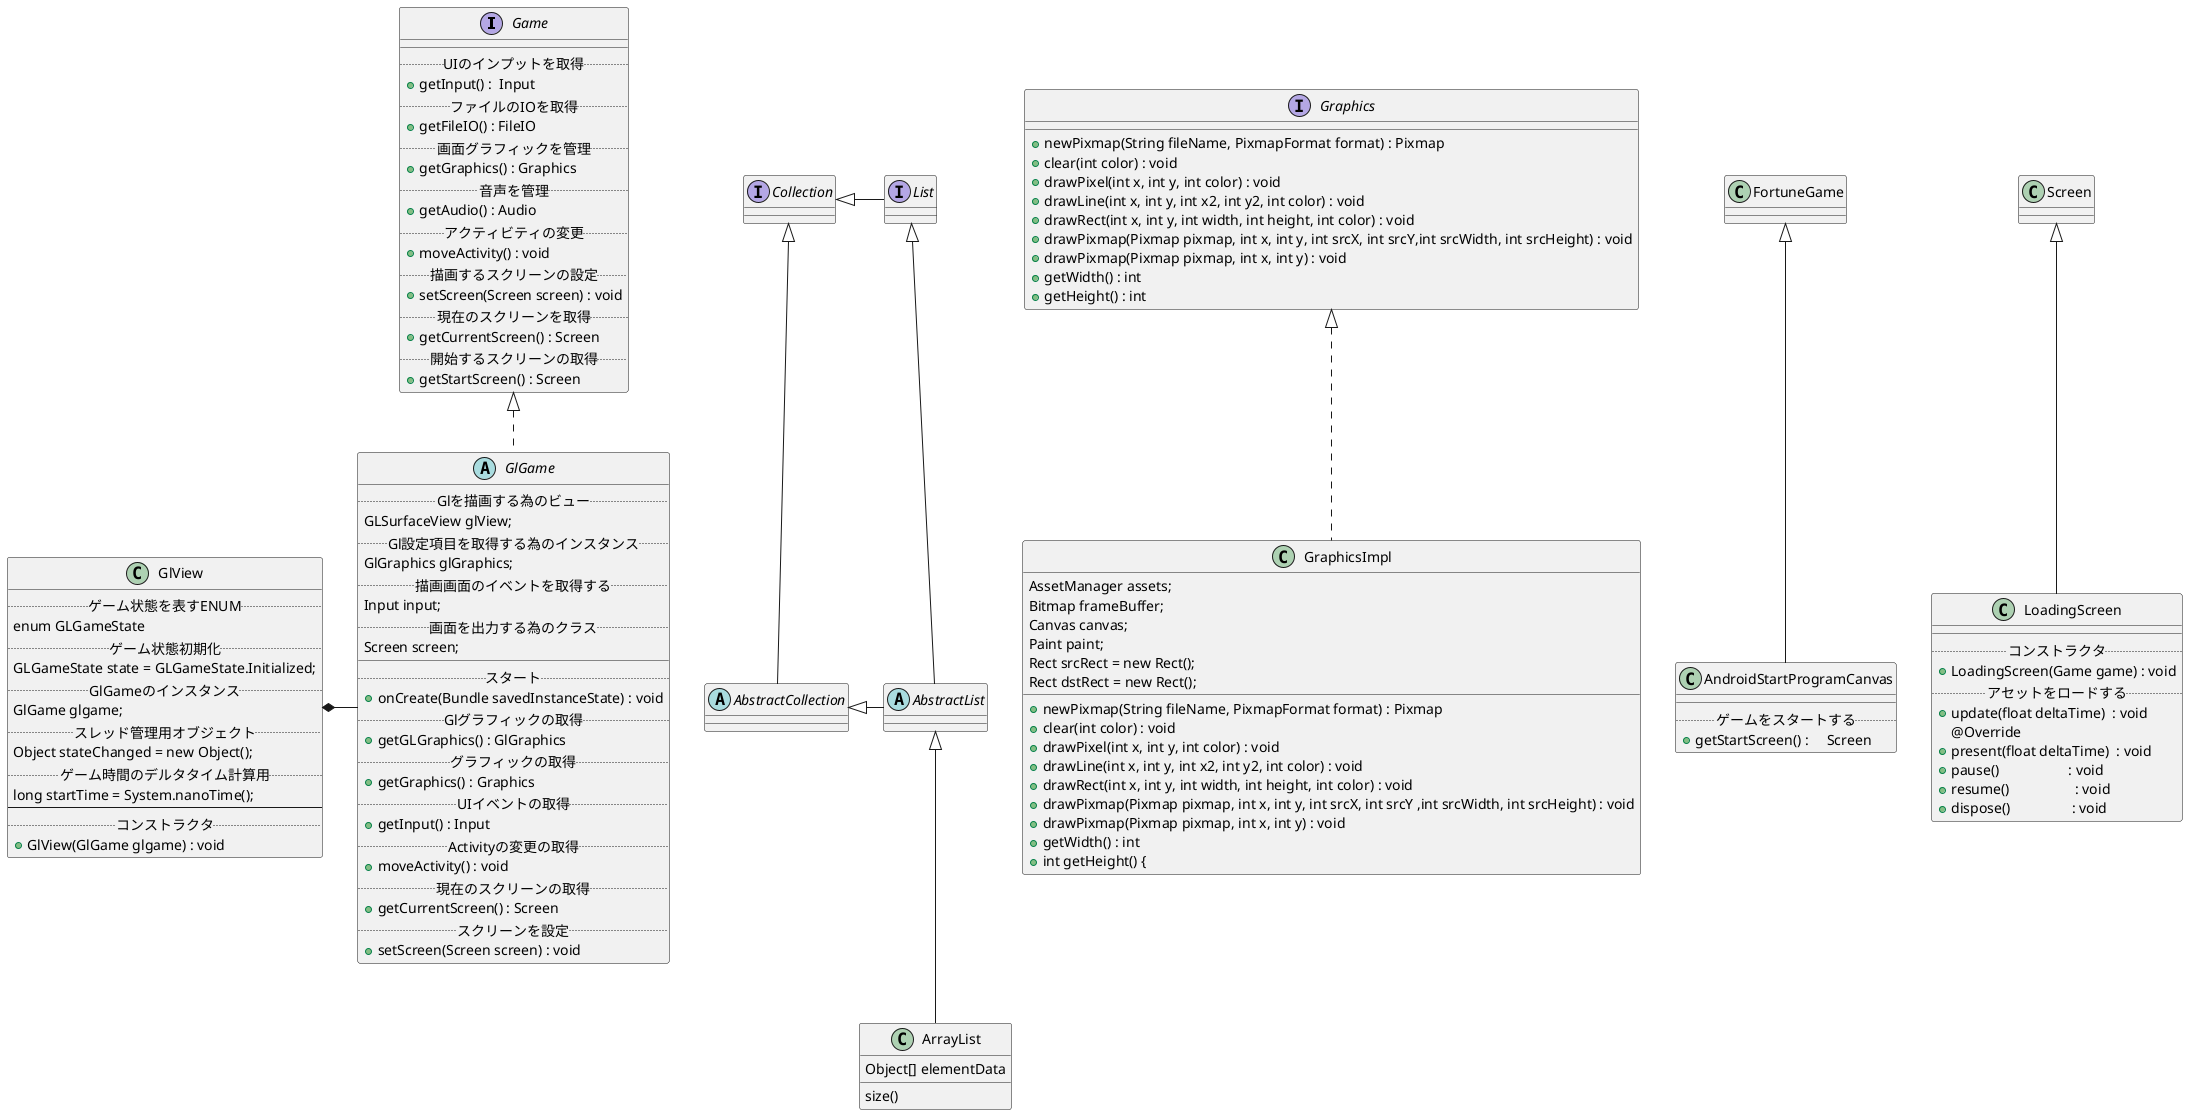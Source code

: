 @startuml


interface Game{
    __
    .. UIのインプットを取得 ..
    + getInput() :  Input
    .. ファイルのIOを取得 ..
    + getFileIO() : FileIO
    .. 画面グラフィックを管理 ..
    + getGraphics() : Graphics
    .. 音声を管理 ..
    + getAudio() : Audio
    .. アクティビティの変更 ..
    + moveActivity() : void
    .. 描画するスクリーンの設定 ..
    + setScreen(Screen screen) : void
    .. 現在のスクリーンを取得 ..
    + getCurrentScreen() : Screen
    .. 開始するスクリーンの取得 ..
    + getStartScreen() : Screen
}

abstract class GlGame{
    .. Glを描画する為のビュー ..
    GLSurfaceView glView;
    .. Gl設定項目を取得する為のインスタンス ..
    GlGraphics glGraphics;
    .. 描画画面のイベントを取得する ..
    Input input;
    .. 画面を出力する為のクラス ..
    Screen screen;
    __
    .. スタート ..
    + onCreate(Bundle savedInstanceState) : void
    .. Glグラフィックの取得 ..
    + getGLGraphics() : GlGraphics
    .. グラフィックの取得 ..
    + getGraphics() : Graphics
    .. UIイベントの取得 ..
    + getInput() : Input
    .. Activityの変更の取得 ..
    + moveActivity() : void
    .. 現在のスクリーンの取得 ..
    + getCurrentScreen() : Screen
    .. スクリーンを設定 ..
    + setScreen(Screen screen) : void
}


interface Graphics{
    + newPixmap(String fileName, PixmapFormat format) : Pixmap
    + clear(int color) : void
    + drawPixel(int x, int y, int color) : void
    + drawLine(int x, int y, int x2, int y2, int color) : void
    + drawRect(int x, int y, int width, int height, int color) : void
    + drawPixmap(Pixmap pixmap, int x, int y, int srcX, int srcY,int srcWidth, int srcHeight) : void
    + drawPixmap(Pixmap pixmap, int x, int y) : void
    + getWidth() : int
    + getHeight() : int
}

class GraphicsImpl {
    AssetManager assets;
    Bitmap frameBuffer;
    Canvas canvas;
    Paint paint;
    Rect srcRect = new Rect();
    Rect dstRect = new Rect();
    __
    + newPixmap(String fileName, PixmapFormat format) : Pixmap
    + clear(int color) : void
    + drawPixel(int x, int y, int color) : void
    + drawLine(int x, int y, int x2, int y2, int color) : void
    + drawRect(int x, int y, int width, int height, int color) : void
    + drawPixmap(Pixmap pixmap, int x, int y, int srcX, int srcY ,int srcWidth, int srcHeight) : void
    + drawPixmap(Pixmap pixmap, int x, int y) : void
    + getWidth() : int
    + int getHeight() {
}




class GlView{
    ..ゲーム状態を表すENUM..
    enum GLGameState
    ..ゲーム状態初期化 ..
    GLGameState state = GLGameState.Initialized;
    ..GlGameのインスタンス ..
    GlGame glgame;
    ..スレッド管理用オブジェクト ..
    Object stateChanged = new Object();
    ..ゲーム時間のデルタタイム計算用 ..
    long startTime = System.nanoTime();
    --
    .. コンストラクタ ..
    + GlView(GlGame glgame) : void
}


class AndroidStartProgramCanvas extends FortuneGame{
    __
    .. ゲームをスタートする ..
    + getStartScreen() :     Screen
}


class LoadingScreen extends Screen{
    __
    .. コンストラクタ ..
    + LoadingScreen(Game game) : void
    .. アセットをロードする ..
    + update(float deltaTime)  : void
    @Override
    + present(float deltaTime)  : void
    + pause()                   : void
    + resume()                  : void
    + dispose()                 : void
}




Game <|.. GlGame
GlView *- GlGame
Graphics <|.. GraphicsImpl


abstract class AbstractList
abstract AbstractCollection
interface List
interface Collection

List <|-- AbstractList
Collection <|-- AbstractCollection

Collection <|- List
AbstractCollection <|- AbstractList
AbstractList <|-- ArrayList

class ArrayList {
Object[] elementData
size()
}


@enduml